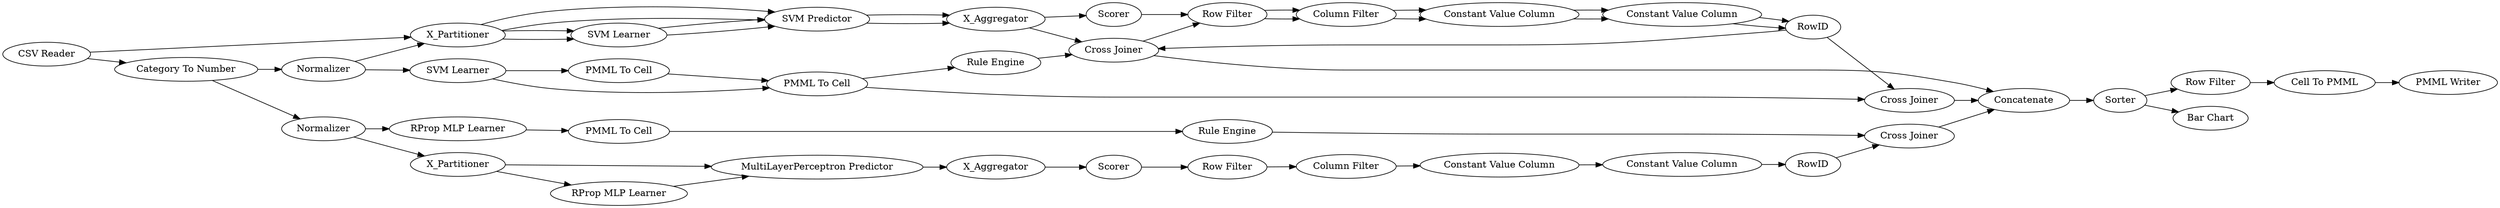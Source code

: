 digraph {
	2 [label=X_Partitioner]
	7 [label=X_Aggregator]
	31 [label="Decision Tree Learner"]
	32 [label="Decision Tree Predictor"]
	9 [label="Row Filter"]
	290 [label="Constant Value Column"]
	292 [label="Constant Value Column"]
	293 [label=RowID]
	294 [label="Column Filter"]
	28 [label="PMML To Cell"]
	33 [label="Decision Tree Learner"]
	34 [label="Rule Engine"]
	38 [label="Cross Joiner"]
	39 [label=Scorer]
	52 [label=Sorter]
	53 [label="Row Filter"]
	54 [label="Cell To PMML"]
	58 [label="Category To Number"]
	59 [label="Bar Chart"]
	61 [label="PMML Writer"]
	298 [label=Concatenate]
	2 [label=X_Partitioner]
	7 [label=X_Aggregator]
	31 [label="SVM Learner"]
	32 [label="SVM Predictor"]
	39 [label="Cross Joiner"]
	40 [label=Normalizer]
	41 [label=Scorer]
	33 [label="SVM Learner"]
	34 [label="PMML To Cell"]
	35 [label="Rule Engine"]
	9 [label="Row Filter"]
	290 [label="Constant Value Column"]
	292 [label="Constant Value Column"]
	293 [label=RowID]
	294 [label="Column Filter"]
	63 [label=Normalizer]
	64 [label=X_Partitioner]
	65 [label="RProp MLP Learner"]
	66 [label="MultiLayerPerceptron Predictor"]
	67 [label=X_Aggregator]
	68 [label=Scorer]
	74 [label="Cross Joiner"]
	69 [label="Row Filter"]
	70 [label="Column Filter"]
	71 [label="Constant Value Column"]
	72 [label="Constant Value Column"]
	73 [label=RowID]
	76 [label="RProp MLP Learner"]
	77 [label="PMML To Cell"]
	78 [label="Rule Engine"]
	302 [label="CSV Reader"]
	9 -> 294
	290 -> 292
	292 -> 293
	294 -> 290
	28 -> 34
	33 -> 28
	2 -> 32
	2 -> 31
	7 -> 39
	31 -> 32
	32 -> 7
	293 -> 38
	34 -> 38
	39 -> 9
	33 -> 34
	34 -> 35
	9 -> 294
	290 -> 292
	292 -> 293
	294 -> 290
	2 -> 32
	2 -> 31
	7 -> 41
	31 -> 32
	32 -> 7
	40 -> 2
	40 -> 33
	41 -> 9
	35 -> 39
	293 -> 39
	69 -> 70
	70 -> 71
	71 -> 72
	72 -> 73
	76 -> 77
	77 -> 78
	63 -> 76
	63 -> 64
	64 -> 65
	64 -> 66
	65 -> 66
	66 -> 67
	67 -> 68
	68 -> 69
	73 -> 74
	78 -> 74
	38 -> 298
	52 -> 53
	52 -> 59
	53 -> 54
	54 -> 61
	58 -> 40
	58 -> 63
	298 -> 52
	39 -> 298
	74 -> 298
	302 -> 58
	302 -> 2
	rankdir=LR
}
